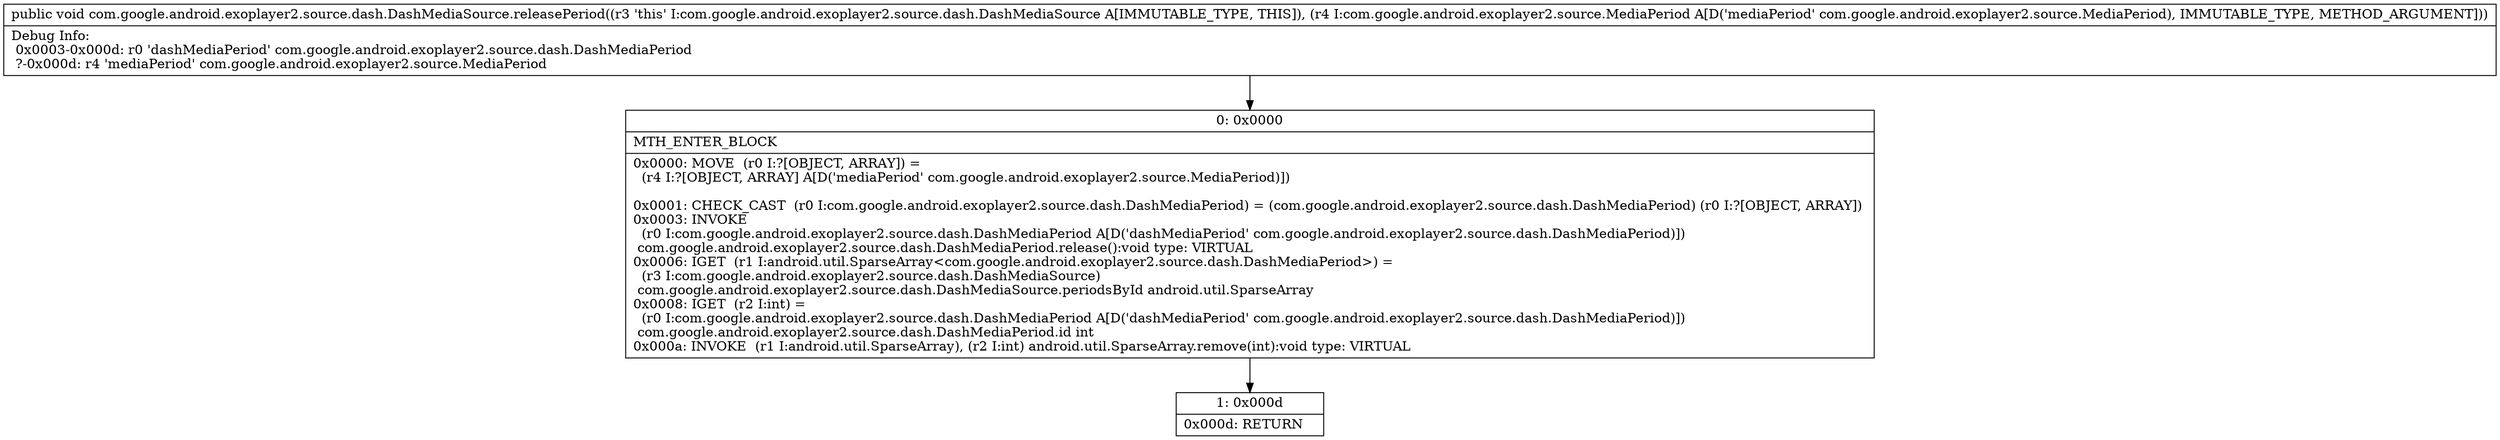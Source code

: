 digraph "CFG forcom.google.android.exoplayer2.source.dash.DashMediaSource.releasePeriod(Lcom\/google\/android\/exoplayer2\/source\/MediaPeriod;)V" {
Node_0 [shape=record,label="{0\:\ 0x0000|MTH_ENTER_BLOCK\l|0x0000: MOVE  (r0 I:?[OBJECT, ARRAY]) = \l  (r4 I:?[OBJECT, ARRAY] A[D('mediaPeriod' com.google.android.exoplayer2.source.MediaPeriod)])\l \l0x0001: CHECK_CAST  (r0 I:com.google.android.exoplayer2.source.dash.DashMediaPeriod) = (com.google.android.exoplayer2.source.dash.DashMediaPeriod) (r0 I:?[OBJECT, ARRAY]) \l0x0003: INVOKE  \l  (r0 I:com.google.android.exoplayer2.source.dash.DashMediaPeriod A[D('dashMediaPeriod' com.google.android.exoplayer2.source.dash.DashMediaPeriod)])\l com.google.android.exoplayer2.source.dash.DashMediaPeriod.release():void type: VIRTUAL \l0x0006: IGET  (r1 I:android.util.SparseArray\<com.google.android.exoplayer2.source.dash.DashMediaPeriod\>) = \l  (r3 I:com.google.android.exoplayer2.source.dash.DashMediaSource)\l com.google.android.exoplayer2.source.dash.DashMediaSource.periodsById android.util.SparseArray \l0x0008: IGET  (r2 I:int) = \l  (r0 I:com.google.android.exoplayer2.source.dash.DashMediaPeriod A[D('dashMediaPeriod' com.google.android.exoplayer2.source.dash.DashMediaPeriod)])\l com.google.android.exoplayer2.source.dash.DashMediaPeriod.id int \l0x000a: INVOKE  (r1 I:android.util.SparseArray), (r2 I:int) android.util.SparseArray.remove(int):void type: VIRTUAL \l}"];
Node_1 [shape=record,label="{1\:\ 0x000d|0x000d: RETURN   \l}"];
MethodNode[shape=record,label="{public void com.google.android.exoplayer2.source.dash.DashMediaSource.releasePeriod((r3 'this' I:com.google.android.exoplayer2.source.dash.DashMediaSource A[IMMUTABLE_TYPE, THIS]), (r4 I:com.google.android.exoplayer2.source.MediaPeriod A[D('mediaPeriod' com.google.android.exoplayer2.source.MediaPeriod), IMMUTABLE_TYPE, METHOD_ARGUMENT]))  | Debug Info:\l  0x0003\-0x000d: r0 'dashMediaPeriod' com.google.android.exoplayer2.source.dash.DashMediaPeriod\l  ?\-0x000d: r4 'mediaPeriod' com.google.android.exoplayer2.source.MediaPeriod\l}"];
MethodNode -> Node_0;
Node_0 -> Node_1;
}

